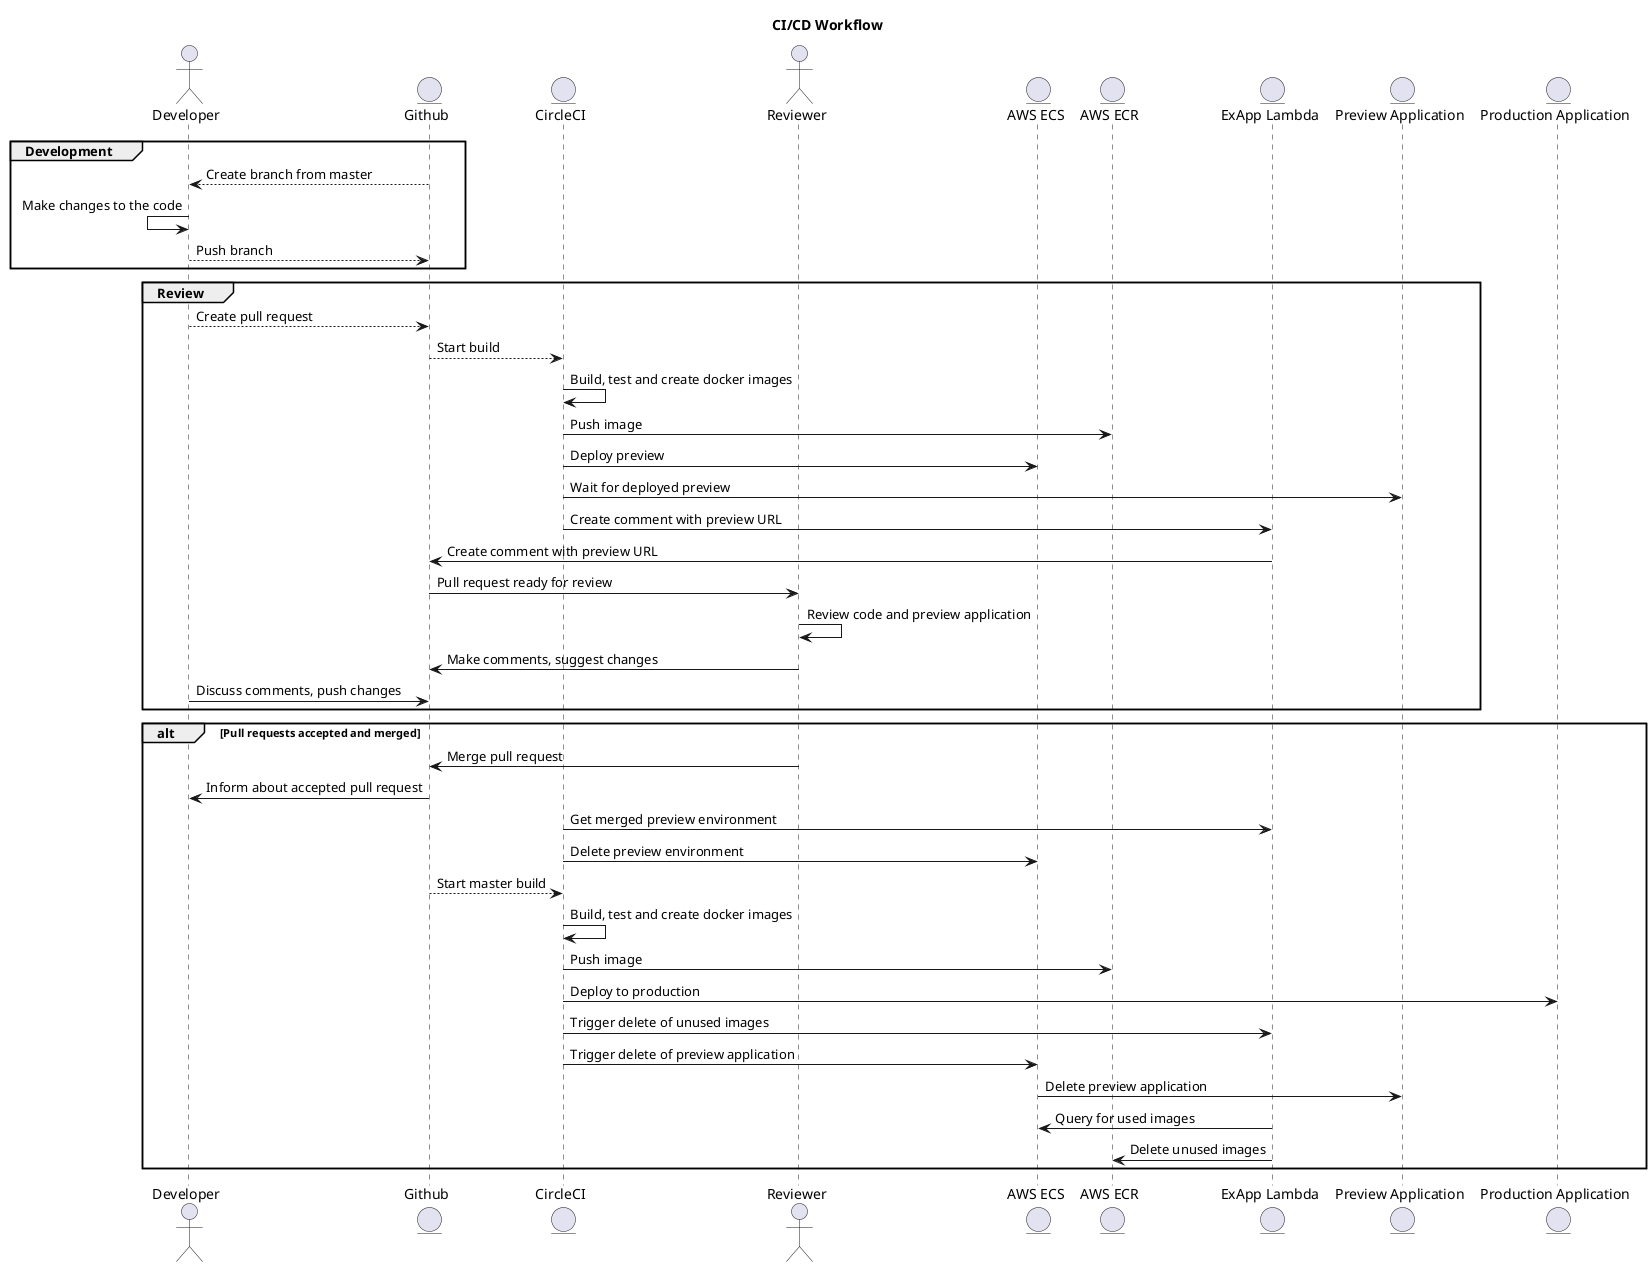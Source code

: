 @startuml

title CI/CD Workflow

actor "Developer" as D
entity "Github" as GH

entity "CircleCI" as CI
actor "Reviewer" as R
entity "AWS ECS" as ECS
entity "AWS ECR" as ECR
entity "ExApp Lambda" as LMB
entity "Preview Application" as PRV_APP
entity "Production Application" as PROD_APP

group Development
    D <-- GH: Create branch from master
    D <- D: Make changes to the code
    D --> GH: Push branch
end

group Review
    D --> GH: Create pull request
    GH --> CI: Start build
    CI -> CI: Build, test and create docker images
    CI -> ECR: Push image
    CI -> ECS: Deploy preview
    CI -> PRV_APP: Wait for deployed preview
    CI -> LMB: Create comment with preview URL
    LMB -> GH: Create comment with preview URL
    GH -> R: Pull request ready for review
    R -> R: Review code and preview application
    R -> GH: Make comments, suggest changes
    D -> GH: Discuss comments, push changes
end

alt Pull requests accepted and merged
    R -> GH : Merge pull request
    GH -> D : Inform about accepted pull request
    CI -> LMB: Get merged preview environment
    CI -> ECS: Delete preview environment
    GH --> CI: Start master build
    CI -> CI: Build, test and create docker images
    CI -> ECR: Push image
    CI -> PROD_APP: Deploy to production
    CI -> LMB: Trigger delete of unused images
    CI -> ECS: Trigger delete of preview application
    ECS -> PRV_APP: Delete preview application
    LMB -> ECS: Query for used images
    LMB -> ECR: Delete unused images
end
@enduml